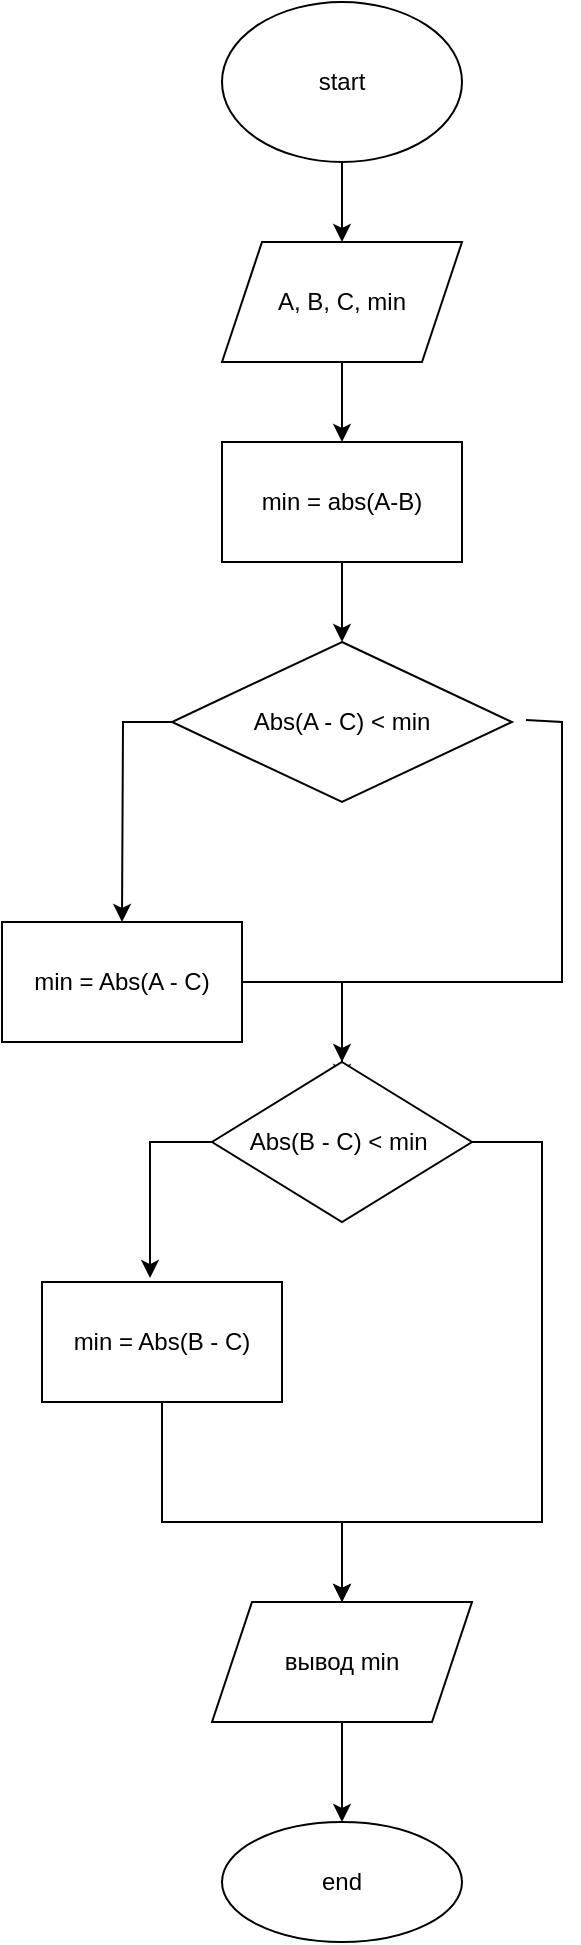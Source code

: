 <mxfile version="15.2.7" type="device"><diagram id="K2PZaIb93JfVpaHHiKgd" name="Page-1"><mxGraphModel dx="448" dy="502" grid="1" gridSize="10" guides="1" tooltips="1" connect="1" arrows="1" fold="1" page="1" pageScale="1" pageWidth="827" pageHeight="1169" math="0" shadow="0"><root><mxCell id="0"/><mxCell id="1" parent="0"/><mxCell id="phkBFqanr2ThFSQIyuBb-5" value="" style="edgeStyle=orthogonalEdgeStyle;rounded=0;orthogonalLoop=1;jettySize=auto;html=1;" parent="1" source="phkBFqanr2ThFSQIyuBb-1" target="phkBFqanr2ThFSQIyuBb-4" edge="1"><mxGeometry relative="1" as="geometry"/></mxCell><mxCell id="phkBFqanr2ThFSQIyuBb-1" value="start" style="ellipse;whiteSpace=wrap;html=1;" parent="1" vertex="1"><mxGeometry x="330" y="80" width="120" height="80" as="geometry"/></mxCell><mxCell id="phkBFqanr2ThFSQIyuBb-7" value="" style="edgeStyle=orthogonalEdgeStyle;rounded=0;orthogonalLoop=1;jettySize=auto;html=1;" parent="1" source="phkBFqanr2ThFSQIyuBb-4" target="phkBFqanr2ThFSQIyuBb-6" edge="1"><mxGeometry relative="1" as="geometry"/></mxCell><mxCell id="phkBFqanr2ThFSQIyuBb-4" value="A, B, C, min" style="shape=parallelogram;perimeter=parallelogramPerimeter;whiteSpace=wrap;html=1;fixedSize=1;" parent="1" vertex="1"><mxGeometry x="330" y="200" width="120" height="60" as="geometry"/></mxCell><mxCell id="phkBFqanr2ThFSQIyuBb-9" value="" style="edgeStyle=orthogonalEdgeStyle;rounded=0;orthogonalLoop=1;jettySize=auto;html=1;" parent="1" source="phkBFqanr2ThFSQIyuBb-6" target="phkBFqanr2ThFSQIyuBb-8" edge="1"><mxGeometry relative="1" as="geometry"/></mxCell><mxCell id="phkBFqanr2ThFSQIyuBb-6" value="min = abs(A-B)" style="rounded=0;whiteSpace=wrap;html=1;" parent="1" vertex="1"><mxGeometry x="330" y="300" width="120" height="60" as="geometry"/></mxCell><mxCell id="phkBFqanr2ThFSQIyuBb-12" style="edgeStyle=orthogonalEdgeStyle;rounded=0;orthogonalLoop=1;jettySize=auto;html=1;" parent="1" source="phkBFqanr2ThFSQIyuBb-8" edge="1"><mxGeometry relative="1" as="geometry"><mxPoint x="280" y="540" as="targetPoint"/></mxGeometry></mxCell><mxCell id="phkBFqanr2ThFSQIyuBb-15" style="edgeStyle=orthogonalEdgeStyle;rounded=0;orthogonalLoop=1;jettySize=auto;html=1;exitX=1.041;exitY=0.488;exitDx=0;exitDy=0;exitPerimeter=0;" parent="1" source="phkBFqanr2ThFSQIyuBb-8" edge="1"><mxGeometry relative="1" as="geometry"><mxPoint x="390" y="620" as="targetPoint"/><mxPoint x="480" y="450" as="sourcePoint"/><Array as="points"><mxPoint x="500" y="440"/><mxPoint x="500" y="570"/><mxPoint x="390" y="570"/></Array></mxGeometry></mxCell><mxCell id="phkBFqanr2ThFSQIyuBb-8" value="Abs(A - C) &amp;lt; min" style="rhombus;whiteSpace=wrap;html=1;" parent="1" vertex="1"><mxGeometry x="305" y="400" width="170" height="80" as="geometry"/></mxCell><mxCell id="phkBFqanr2ThFSQIyuBb-14" style="edgeStyle=orthogonalEdgeStyle;rounded=0;orthogonalLoop=1;jettySize=auto;html=1;" parent="1" source="phkBFqanr2ThFSQIyuBb-10" edge="1"><mxGeometry relative="1" as="geometry"><mxPoint x="390" y="610" as="targetPoint"/><Array as="points"><mxPoint x="390" y="570"/></Array></mxGeometry></mxCell><mxCell id="phkBFqanr2ThFSQIyuBb-10" value="min = Abs(A - C)" style="whiteSpace=wrap;html=1;" parent="1" vertex="1"><mxGeometry x="220" y="540" width="120" height="60" as="geometry"/></mxCell><mxCell id="phkBFqanr2ThFSQIyuBb-17" style="edgeStyle=orthogonalEdgeStyle;rounded=0;orthogonalLoop=1;jettySize=auto;html=1;entryX=0.45;entryY=-0.033;entryDx=0;entryDy=0;entryPerimeter=0;" parent="1" source="phkBFqanr2ThFSQIyuBb-13" target="phkBFqanr2ThFSQIyuBb-16" edge="1"><mxGeometry relative="1" as="geometry"><Array as="points"><mxPoint x="294" y="650"/></Array></mxGeometry></mxCell><mxCell id="_ECBZQRwDraUKd7_CwKM-1" style="edgeStyle=orthogonalEdgeStyle;rounded=0;orthogonalLoop=1;jettySize=auto;html=1;entryX=0.5;entryY=0;entryDx=0;entryDy=0;" edge="1" parent="1" source="phkBFqanr2ThFSQIyuBb-13" target="phkBFqanr2ThFSQIyuBb-19"><mxGeometry relative="1" as="geometry"><Array as="points"><mxPoint x="490" y="650"/><mxPoint x="490" y="840"/><mxPoint x="390" y="840"/></Array></mxGeometry></mxCell><mxCell id="phkBFqanr2ThFSQIyuBb-13" value="Abs(B - C) &amp;lt; min&amp;nbsp;" style="rhombus;whiteSpace=wrap;html=1;" parent="1" vertex="1"><mxGeometry x="325" y="610" width="130" height="80" as="geometry"/></mxCell><mxCell id="_ECBZQRwDraUKd7_CwKM-2" style="edgeStyle=orthogonalEdgeStyle;rounded=0;orthogonalLoop=1;jettySize=auto;html=1;entryX=0.5;entryY=0;entryDx=0;entryDy=0;" edge="1" parent="1" source="phkBFqanr2ThFSQIyuBb-16" target="phkBFqanr2ThFSQIyuBb-19"><mxGeometry relative="1" as="geometry"><Array as="points"><mxPoint x="300" y="840"/><mxPoint x="390" y="840"/></Array></mxGeometry></mxCell><mxCell id="phkBFqanr2ThFSQIyuBb-16" value="min = Abs(B - C)" style="rounded=0;whiteSpace=wrap;html=1;" parent="1" vertex="1"><mxGeometry x="240" y="720" width="120" height="60" as="geometry"/></mxCell><mxCell id="phkBFqanr2ThFSQIyuBb-23" value="" style="edgeStyle=orthogonalEdgeStyle;rounded=0;orthogonalLoop=1;jettySize=auto;html=1;" parent="1" source="phkBFqanr2ThFSQIyuBb-19" target="phkBFqanr2ThFSQIyuBb-22" edge="1"><mxGeometry relative="1" as="geometry"/></mxCell><mxCell id="phkBFqanr2ThFSQIyuBb-19" value="вывод min" style="shape=parallelogram;perimeter=parallelogramPerimeter;whiteSpace=wrap;html=1;fixedSize=1;" parent="1" vertex="1"><mxGeometry x="325" y="880" width="130" height="60" as="geometry"/></mxCell><mxCell id="phkBFqanr2ThFSQIyuBb-22" value="end" style="ellipse;whiteSpace=wrap;html=1;" parent="1" vertex="1"><mxGeometry x="330" y="990" width="120" height="60" as="geometry"/></mxCell></root></mxGraphModel></diagram></mxfile>
